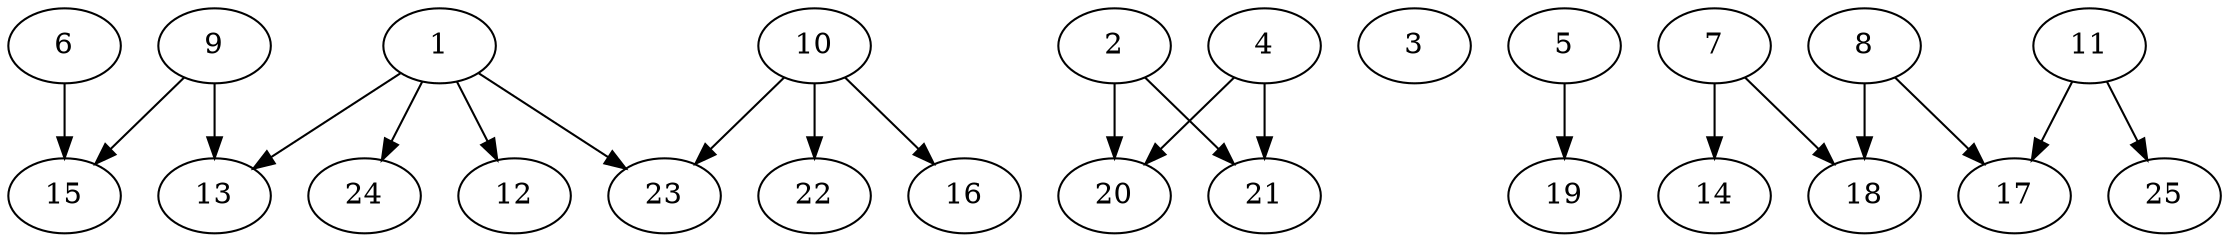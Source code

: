 // DAG automatically generated by daggen at Fri Aug  4 16:35:14 2017
// ./daggen --dot -n 25 --fat 0.8 --regular 0.8 --density 0.2 --jump 4 
digraph G {
  1 [size="10698", alpha="0.18"]
  1 -> 12 [size ="411"]
  1 -> 13 [size ="411"]
  1 -> 23 [size ="411"]
  1 -> 24 [size ="411"]
  2 [size="782758", alpha="0.10"]
  2 -> 20 [size ="679"]
  2 -> 21 [size ="679"]
  3 [size="28991", alpha="0.14"]
  4 [size="3506", alpha="0.04"]
  4 -> 20 [size ="134"]
  4 -> 21 [size ="134"]
  5 [size="8590", alpha="0.20"]
  5 -> 19 [size ="34"]
  6 [size="135422", alpha="0.16"]
  6 -> 15 [size ="210"]
  7 [size="8590", alpha="0.12"]
  7 -> 14 [size ="34"]
  7 -> 18 [size ="34"]
  8 [size="134218", alpha="0.13"]
  8 -> 17 [size ="210"]
  8 -> 18 [size ="210"]
  9 [size="103297", alpha="0.10"]
  9 -> 13 [size ="134"]
  9 -> 15 [size ="134"]
  10 [size="3791", alpha="0.01"]
  10 -> 16 [size ="302"]
  10 -> 22 [size ="302"]
  10 -> 23 [size ="302"]
  11 [size="839", alpha="0.06"]
  11 -> 17 [size ="34"]
  11 -> 25 [size ="34"]
  12 [size="38839", alpha="0.05"]
  13 [size="1073742", alpha="0.04"]
  14 [size="28593", alpha="0.16"]
  15 [size="1073742", alpha="0.12"]
  16 [size="917052", alpha="0.19"]
  17 [size="26958", alpha="0.02"]
  18 [size="148598", alpha="0.18"]
  19 [size="738400", alpha="0.13"]
  20 [size="10447", alpha="0.14"]
  21 [size="4385", alpha="0.05"]
  22 [size="17395", alpha="0.07"]
  23 [size="320025", alpha="0.10"]
  24 [size="8590", alpha="0.11"]
  25 [size="7541", alpha="0.18"]
}
